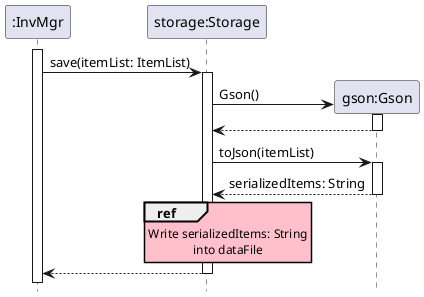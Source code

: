 @startuml

hide footbox
skinparam SequenceReferenceBackgroundColor pink

participant ":InvMgr" as InvMgr
participant "storage:Storage" as Storage
participant "gson:Gson" as Gson

activate InvMgr
    InvMgr -> Storage : save(itemList: ItemList)
    activate Storage

        create Gson
        Storage -> Gson : Gson()
        activate Gson
        return

        Storage -> Gson : toJson(itemList)
        activate Gson
        return serializedItems: String

        ref over Storage
            Write serializedItems: String
            into dataFile
        end ref

    return

@enduml
